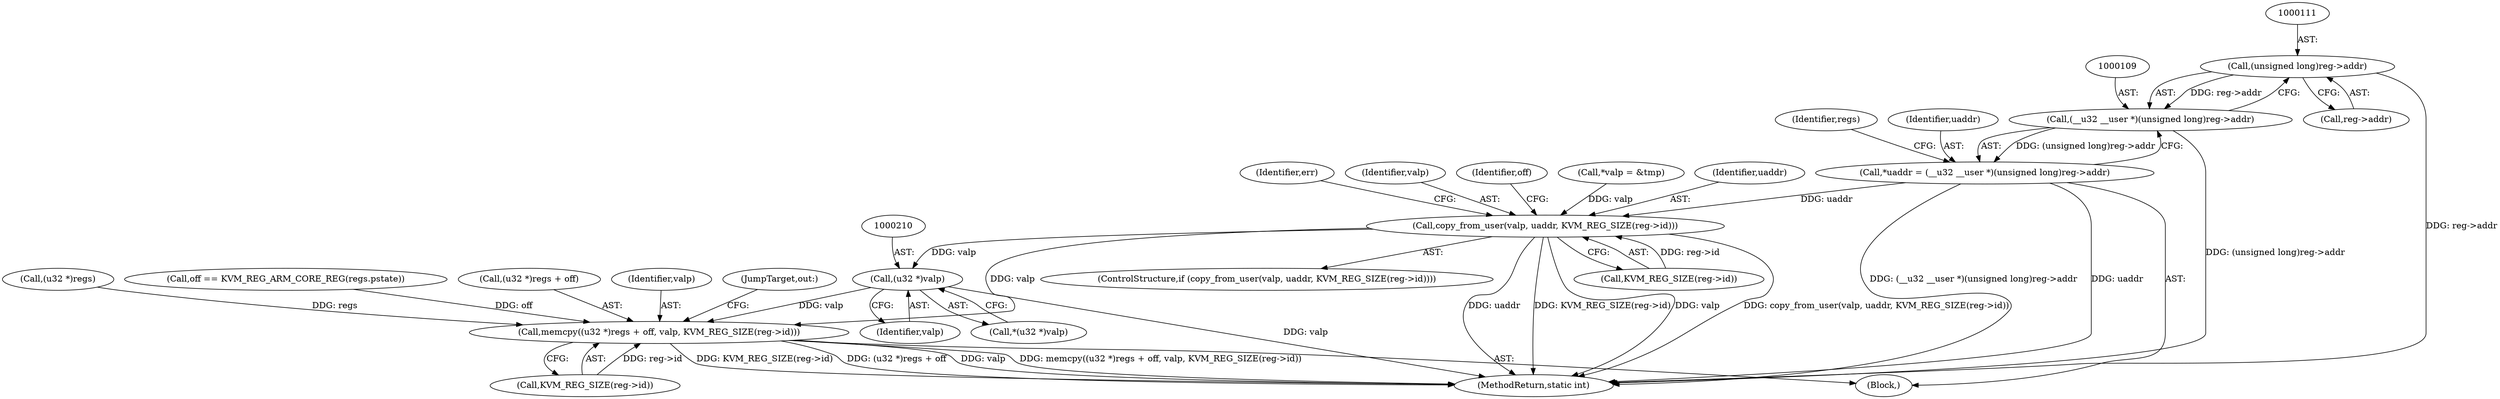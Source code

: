 digraph "0_linux_2a3f93459d689d990b3ecfbe782fec89b97d3279@pointer" {
"1000110" [label="(Call,(unsigned long)reg->addr)"];
"1000108" [label="(Call,(__u32 __user *)(unsigned long)reg->addr)"];
"1000106" [label="(Call,*uaddr = (__u32 __user *)(unsigned long)reg->addr)"];
"1000183" [label="(Call,copy_from_user(valp, uaddr, KVM_REG_SIZE(reg->id)))"];
"1000209" [label="(Call,(u32 *)valp)"];
"1000232" [label="(Call,memcpy((u32 *)regs + off, valp, KVM_REG_SIZE(reg->id)))"];
"1000209" [label="(Call,(u32 *)valp)"];
"1000192" [label="(Identifier,err)"];
"1000239" [label="(Call,KVM_REG_SIZE(reg->id))"];
"1000186" [label="(Call,KVM_REG_SIZE(reg->id))"];
"1000184" [label="(Identifier,valp)"];
"1000182" [label="(ControlStructure,if (copy_from_user(valp, uaddr, KVM_REG_SIZE(reg->id))))"];
"1000198" [label="(Identifier,off)"];
"1000110" [label="(Call,(unsigned long)reg->addr)"];
"1000211" [label="(Identifier,valp)"];
"1000234" [label="(Call,(u32 *)regs)"];
"1000183" [label="(Call,copy_from_user(valp, uaddr, KVM_REG_SIZE(reg->id)))"];
"1000108" [label="(Call,(__u32 __user *)(unsigned long)reg->addr)"];
"1000197" [label="(Call,off == KVM_REG_ARM_CORE_REG(regs.pstate))"];
"1000117" [label="(Identifier,regs)"];
"1000233" [label="(Call,(u32 *)regs + off)"];
"1000107" [label="(Identifier,uaddr)"];
"1000106" [label="(Call,*uaddr = (__u32 __user *)(unsigned long)reg->addr)"];
"1000112" [label="(Call,reg->addr)"];
"1000238" [label="(Identifier,valp)"];
"1000243" [label="(JumpTarget,out:)"];
"1000232" [label="(Call,memcpy((u32 *)regs + off, valp, KVM_REG_SIZE(reg->id)))"];
"1000208" [label="(Call,*(u32 *)valp)"];
"1000246" [label="(MethodReturn,static int)"];
"1000131" [label="(Call,*valp = &tmp)"];
"1000104" [label="(Block,)"];
"1000185" [label="(Identifier,uaddr)"];
"1000110" -> "1000108"  [label="AST: "];
"1000110" -> "1000112"  [label="CFG: "];
"1000111" -> "1000110"  [label="AST: "];
"1000112" -> "1000110"  [label="AST: "];
"1000108" -> "1000110"  [label="CFG: "];
"1000110" -> "1000246"  [label="DDG: reg->addr"];
"1000110" -> "1000108"  [label="DDG: reg->addr"];
"1000108" -> "1000106"  [label="AST: "];
"1000109" -> "1000108"  [label="AST: "];
"1000106" -> "1000108"  [label="CFG: "];
"1000108" -> "1000246"  [label="DDG: (unsigned long)reg->addr"];
"1000108" -> "1000106"  [label="DDG: (unsigned long)reg->addr"];
"1000106" -> "1000104"  [label="AST: "];
"1000107" -> "1000106"  [label="AST: "];
"1000117" -> "1000106"  [label="CFG: "];
"1000106" -> "1000246"  [label="DDG: (__u32 __user *)(unsigned long)reg->addr"];
"1000106" -> "1000246"  [label="DDG: uaddr"];
"1000106" -> "1000183"  [label="DDG: uaddr"];
"1000183" -> "1000182"  [label="AST: "];
"1000183" -> "1000186"  [label="CFG: "];
"1000184" -> "1000183"  [label="AST: "];
"1000185" -> "1000183"  [label="AST: "];
"1000186" -> "1000183"  [label="AST: "];
"1000192" -> "1000183"  [label="CFG: "];
"1000198" -> "1000183"  [label="CFG: "];
"1000183" -> "1000246"  [label="DDG: uaddr"];
"1000183" -> "1000246"  [label="DDG: KVM_REG_SIZE(reg->id)"];
"1000183" -> "1000246"  [label="DDG: valp"];
"1000183" -> "1000246"  [label="DDG: copy_from_user(valp, uaddr, KVM_REG_SIZE(reg->id))"];
"1000131" -> "1000183"  [label="DDG: valp"];
"1000186" -> "1000183"  [label="DDG: reg->id"];
"1000183" -> "1000209"  [label="DDG: valp"];
"1000183" -> "1000232"  [label="DDG: valp"];
"1000209" -> "1000208"  [label="AST: "];
"1000209" -> "1000211"  [label="CFG: "];
"1000210" -> "1000209"  [label="AST: "];
"1000211" -> "1000209"  [label="AST: "];
"1000208" -> "1000209"  [label="CFG: "];
"1000209" -> "1000246"  [label="DDG: valp"];
"1000209" -> "1000232"  [label="DDG: valp"];
"1000232" -> "1000104"  [label="AST: "];
"1000232" -> "1000239"  [label="CFG: "];
"1000233" -> "1000232"  [label="AST: "];
"1000238" -> "1000232"  [label="AST: "];
"1000239" -> "1000232"  [label="AST: "];
"1000243" -> "1000232"  [label="CFG: "];
"1000232" -> "1000246"  [label="DDG: KVM_REG_SIZE(reg->id)"];
"1000232" -> "1000246"  [label="DDG: (u32 *)regs + off"];
"1000232" -> "1000246"  [label="DDG: valp"];
"1000232" -> "1000246"  [label="DDG: memcpy((u32 *)regs + off, valp, KVM_REG_SIZE(reg->id))"];
"1000234" -> "1000232"  [label="DDG: regs"];
"1000197" -> "1000232"  [label="DDG: off"];
"1000239" -> "1000232"  [label="DDG: reg->id"];
}
